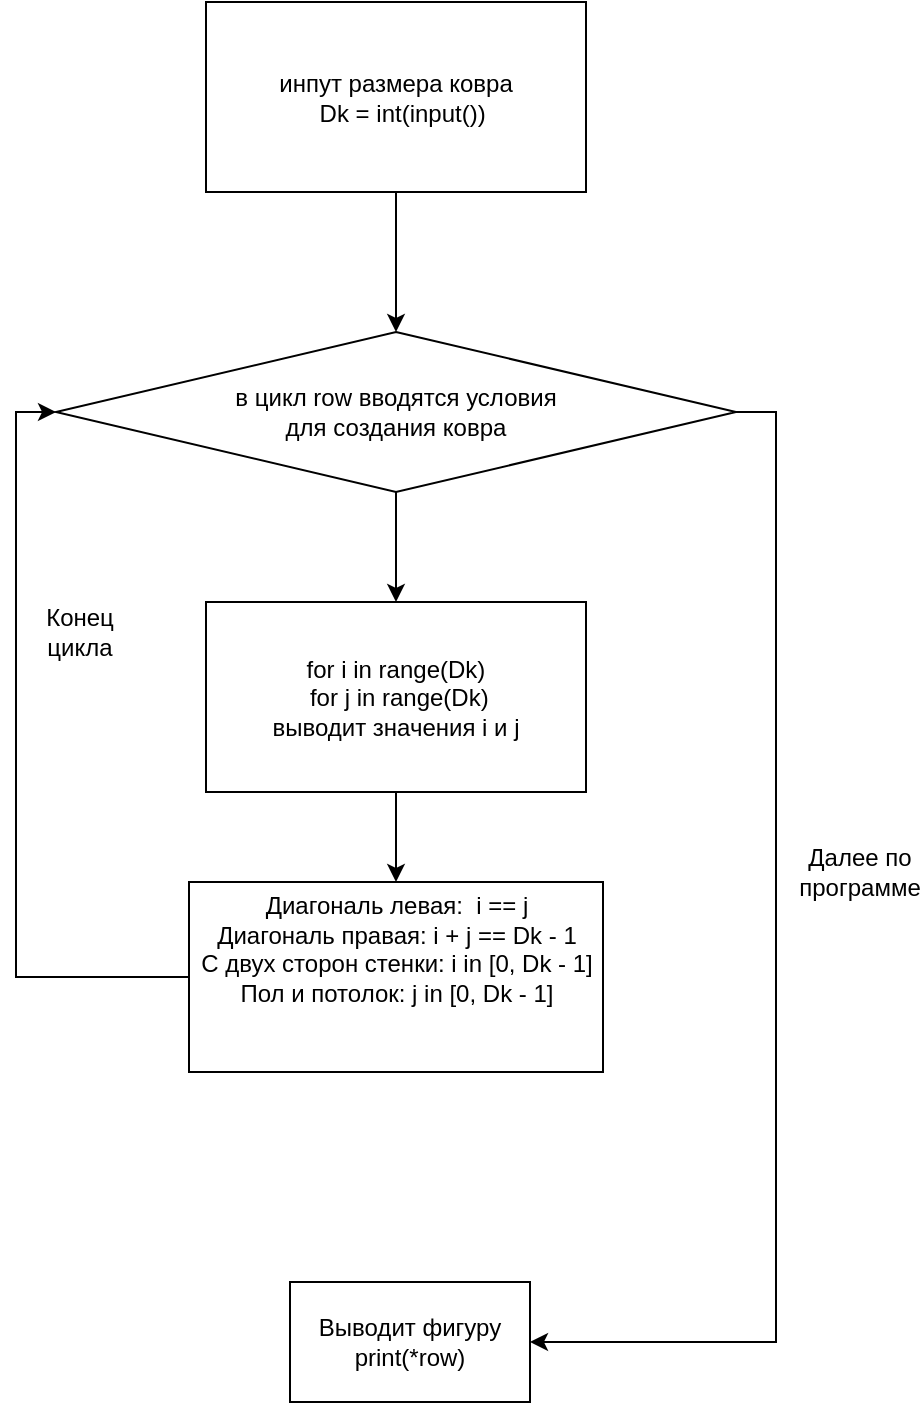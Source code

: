 <mxfile version="24.0.7" type="device">
  <diagram name="Страница — 1" id="CZmfLBO6WHf6ZvAAMJ1s">
    <mxGraphModel dx="1386" dy="791" grid="1" gridSize="10" guides="1" tooltips="1" connect="1" arrows="1" fold="1" page="1" pageScale="1" pageWidth="827" pageHeight="1169" math="0" shadow="0">
      <root>
        <mxCell id="0" />
        <mxCell id="1" parent="0" />
        <mxCell id="0tlU2G7sLi1nAekYESAy-1" value="инпут размера ковра&lt;div&gt;&amp;nbsp;&amp;nbsp;Dk = int(input())&lt;/div&gt;" style="rounded=0;whiteSpace=wrap;html=1;" parent="1" vertex="1">
          <mxGeometry x="143" y="60" width="190" height="95" as="geometry" />
        </mxCell>
        <mxCell id="XkHN6QqEtRAhm9QhTz3F-1" style="edgeStyle=orthogonalEdgeStyle;rounded=0;orthogonalLoop=1;jettySize=auto;html=1;entryX=0;entryY=0.5;entryDx=0;entryDy=0;" edge="1" parent="1" source="0tlU2G7sLi1nAekYESAy-5" target="_qfTZCxsxrqSNRsuiKKv-1">
          <mxGeometry relative="1" as="geometry">
            <Array as="points">
              <mxPoint x="48" y="548" />
              <mxPoint x="48" y="265" />
            </Array>
          </mxGeometry>
        </mxCell>
        <mxCell id="0tlU2G7sLi1nAekYESAy-5" value="Диагональ левая:&lt;span style=&quot;background-color: initial;&quot;&gt;&amp;nbsp; i == j&lt;/span&gt;&lt;div&gt;Диагональ правая: i + j == Dk - 1&lt;/div&gt;&lt;div&gt;С двух сторон стенки: i in [0, Dk - 1]&lt;/div&gt;&lt;div&gt;Пол и потолок: j in [0, Dk - 1]&lt;br&gt;&lt;div&gt;&lt;span style=&quot;background-color: initial; text-wrap: nowrap; color: rgba(0, 0, 0, 0); font-family: monospace; font-size: 0px; text-align: start;&quot;&gt;Д%3CmxGraphModel%3E%3Croot%3E%3CmxCell%20id%3D%220%22%2F%3E%3CmxCell%20id%3D%221%22%20parent%3D%220%22%2F%3E%3CmxCell%20id%3D%222%22%20value%3D%22or%20j%20in%20%5B0%2C%20Dk%20-%201%5D%5D%20%D1%80%D0%B0%D1%81%D0%BF%D0%BE%D0%BB%D0%BE%D0%B6%D0%B5%D0%BD%D0%B8%D0%B5%20%D0%BF%D1%80%D0%BE%D0%B1%D0%B5%D0%BB%D0%B0%22%20style%3D%22rounded%3D0%3BwhiteSpace%3Dwrap%3Bhtml%3D1%3B%22%20vertex%3D%221%22%20parent%3D%221%22%3E%3CmxGeometry%20x%3D%22220%22%20y%3D%22470%22%20width%3D%22190%22%20height%3D%2295%22%20as%3D%22geometry%22%2F%3E%3C%2FmxCell%3E%3C%2Froot%3E%3C%2FmxGraphModel%3E&lt;/span&gt;&lt;span style=&quot;background-color: initial; text-wrap: nowrap; color: rgba(0, 0, 0, 0); font-family: monospace; font-size: 0px; text-align: start;&quot;&gt;%3CmxGraphModel%3E%3Croot%3E%3CmxCell%20id%3D%220%22%2F%3E%3CmxCell%20id%3D%221%22%20parent%3D%220%22%2F%3E%3CmxCell%20id%3D%222%22%20value%3D%22or%20j%20in%20%5B0%2C%20Dk%20-%201%5D%5D%20%D1%80%D0%B0%D1%81%D0%BF%D0%BE%D0%BB%D0%BE%D0%B6%D0%B5%D0%BD%D0%B8%D0%B5%20%D0%BF%D1%80%D0%BE%D0%B1%D0%B5%D0%BB%D0%B0%22%20style%3D%22rounded%3D0%3BwhiteSpace%3Dwrap%3Bhtml%3D1%3B%22%20vertex%3D%221%22%20parent%3D%221%22%3E%3CmxGeometry%20x%3D%22220%22%20y%3D%22470%22%20width%3D%22190%22%20height%3D%2295%22%20as%3D%22geometry%22%2F%3E%3C%2FmxCell%3E%3C%2Froot%3E%3C%2FmxGraphModel%3E&lt;/span&gt;&lt;div&gt;&lt;span style=&quot;background-color: initial; text-wrap: nowrap; color: rgba(0, 0, 0, 0); font-family: monospace; font-size: 0px; text-align: start;&quot;&gt;&lt;br&gt;&lt;/span&gt;&lt;/div&gt;&lt;/div&gt;&lt;/div&gt;" style="rounded=0;whiteSpace=wrap;html=1;" parent="1" vertex="1">
          <mxGeometry x="134.5" y="500" width="207" height="95" as="geometry" />
        </mxCell>
        <mxCell id="_qfTZCxsxrqSNRsuiKKv-2" style="edgeStyle=orthogonalEdgeStyle;rounded=0;orthogonalLoop=1;jettySize=auto;html=1;" parent="1" source="0tlU2G7sLi1nAekYESAy-7" target="0tlU2G7sLi1nAekYESAy-5" edge="1">
          <mxGeometry relative="1" as="geometry" />
        </mxCell>
        <mxCell id="0tlU2G7sLi1nAekYESAy-7" value="&lt;div&gt;for i in range(Dk)&lt;/div&gt;&lt;div&gt;&amp;nbsp;for j in range(Dk)&lt;/div&gt;&lt;div&gt;выводит значения i и j&lt;/div&gt;" style="rounded=0;whiteSpace=wrap;html=1;" parent="1" vertex="1">
          <mxGeometry x="143" y="360" width="190" height="95" as="geometry" />
        </mxCell>
        <mxCell id="0tlU2G7sLi1nAekYESAy-8" value="" style="endArrow=classic;html=1;rounded=0;exitX=0.5;exitY=1;exitDx=0;exitDy=0;entryX=0.5;entryY=0;entryDx=0;entryDy=0;" parent="1" source="0tlU2G7sLi1nAekYESAy-1" edge="1">
          <mxGeometry width="50" height="50" relative="1" as="geometry">
            <mxPoint x="523" y="390" as="sourcePoint" />
            <mxPoint x="238" y="225" as="targetPoint" />
          </mxGeometry>
        </mxCell>
        <mxCell id="0tlU2G7sLi1nAekYESAy-9" value="" style="endArrow=classic;html=1;rounded=0;exitX=0.5;exitY=1;exitDx=0;exitDy=0;" parent="1" source="_qfTZCxsxrqSNRsuiKKv-1" target="0tlU2G7sLi1nAekYESAy-7" edge="1">
          <mxGeometry width="50" height="50" relative="1" as="geometry">
            <mxPoint x="230" y="305" as="sourcePoint" />
            <mxPoint x="234.59" y="355.82" as="targetPoint" />
          </mxGeometry>
        </mxCell>
        <mxCell id="XkHN6QqEtRAhm9QhTz3F-2" style="edgeStyle=orthogonalEdgeStyle;rounded=0;orthogonalLoop=1;jettySize=auto;html=1;entryX=1;entryY=0.5;entryDx=0;entryDy=0;" edge="1" parent="1" source="_qfTZCxsxrqSNRsuiKKv-1" target="_qfTZCxsxrqSNRsuiKKv-3">
          <mxGeometry relative="1" as="geometry">
            <Array as="points">
              <mxPoint x="428" y="265" />
              <mxPoint x="428" y="730" />
            </Array>
          </mxGeometry>
        </mxCell>
        <mxCell id="_qfTZCxsxrqSNRsuiKKv-1" value="в цикл row вводятся условия&lt;div&gt;&amp;nbsp;для создания ковра&amp;nbsp;&lt;/div&gt;" style="rhombus;whiteSpace=wrap;html=1;" parent="1" vertex="1">
          <mxGeometry x="68" y="225" width="340" height="80" as="geometry" />
        </mxCell>
        <mxCell id="_qfTZCxsxrqSNRsuiKKv-3" value="Выводит фигуру&lt;div&gt;print(*row)&lt;br&gt;&lt;/div&gt;" style="rounded=0;whiteSpace=wrap;html=1;" parent="1" vertex="1">
          <mxGeometry x="185" y="700" width="120" height="60" as="geometry" />
        </mxCell>
        <mxCell id="_qfTZCxsxrqSNRsuiKKv-10" value="Конец цикла" style="text;html=1;align=center;verticalAlign=middle;whiteSpace=wrap;rounded=0;" parent="1" vertex="1">
          <mxGeometry x="50" y="360" width="60" height="30" as="geometry" />
        </mxCell>
        <mxCell id="_qfTZCxsxrqSNRsuiKKv-11" value="Далее по программе" style="text;html=1;align=center;verticalAlign=middle;whiteSpace=wrap;rounded=0;" parent="1" vertex="1">
          <mxGeometry x="440" y="480" width="60" height="30" as="geometry" />
        </mxCell>
      </root>
    </mxGraphModel>
  </diagram>
</mxfile>
